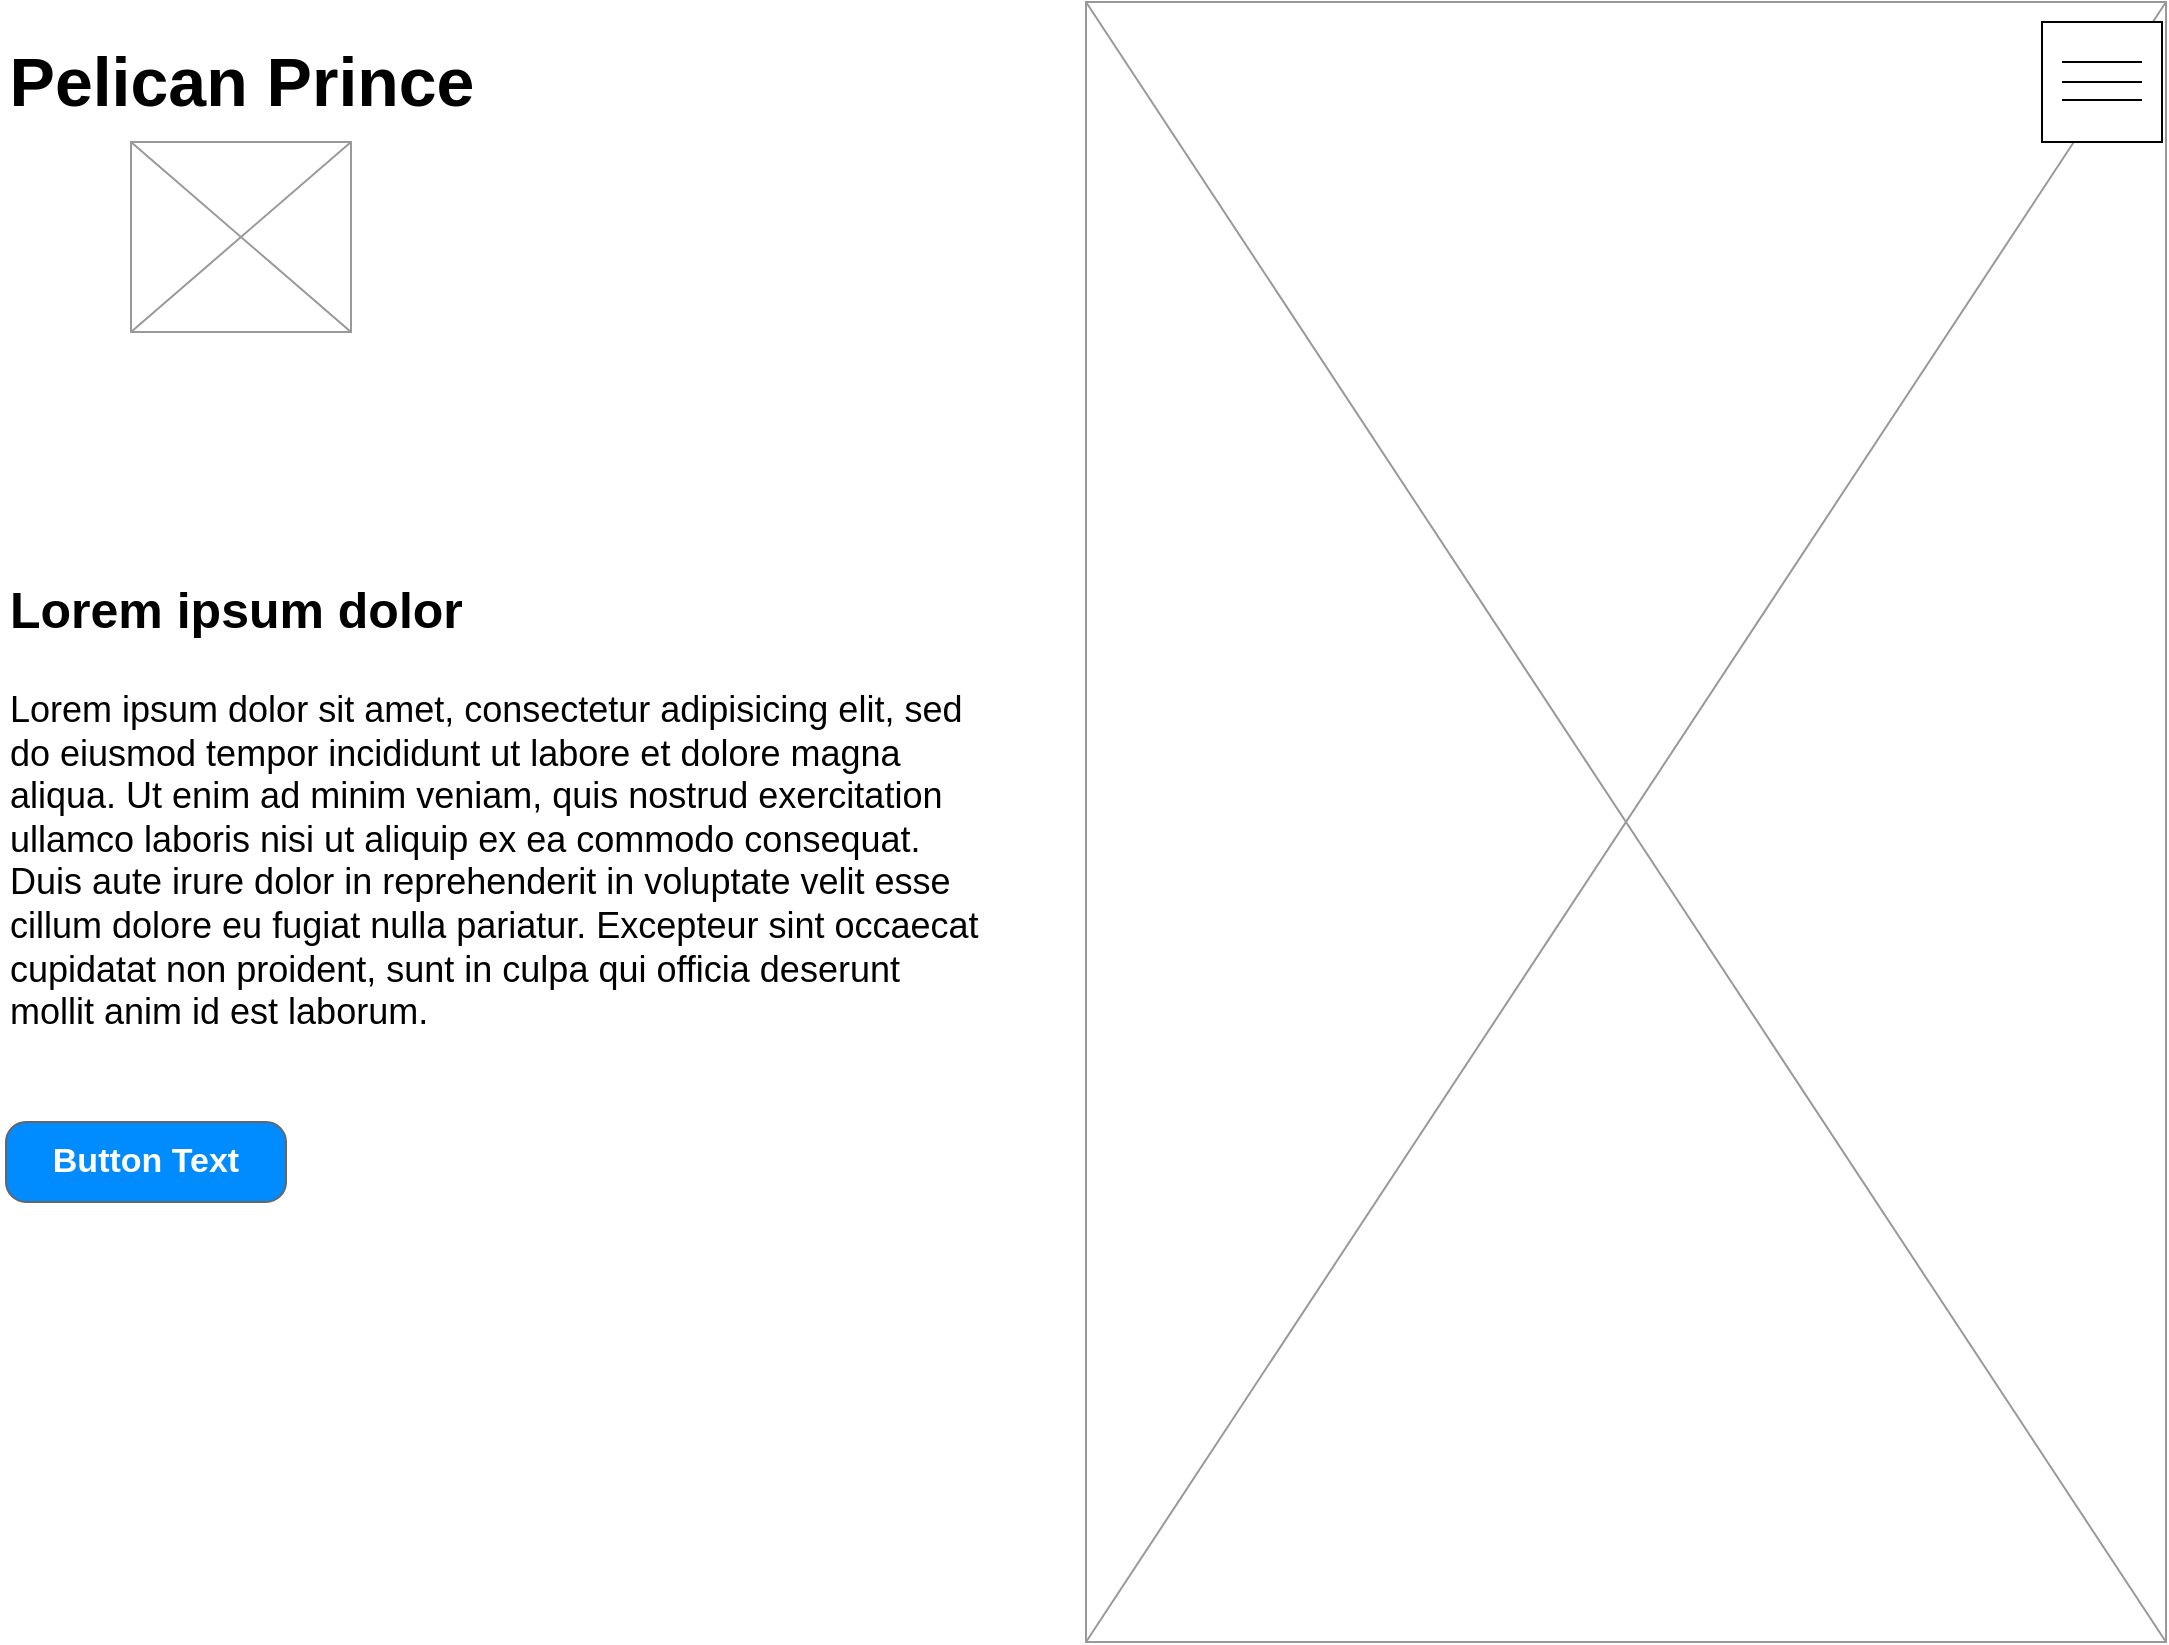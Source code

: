 <mxfile version="20.8.16" type="device" pages="6"><diagram name="Home" id="GWiMtT0e5DqtILCh8_0i"><mxGraphModel dx="1418" dy="868" grid="1" gridSize="10" guides="1" tooltips="1" connect="1" arrows="1" fold="1" page="1" pageScale="1" pageWidth="1169" pageHeight="827" math="0" shadow="0"><root><mxCell id="0"/><mxCell id="1" parent="0"/><mxCell id="yAIVWA9ypEHYkWtHL3yr-1" value="Pelican Prince" style="text;html=1;strokeColor=none;fillColor=none;align=center;verticalAlign=middle;whiteSpace=wrap;rounded=0;fontStyle=1;fontSize=34;" vertex="1" parent="1"><mxGeometry x="77.5" y="25" width="240" height="30" as="geometry"/></mxCell><mxCell id="vj-qtJoO59ucQnTQ0JGd-2" value="" style="verticalLabelPosition=bottom;shadow=0;dashed=0;align=center;html=1;verticalAlign=top;strokeWidth=1;shape=mxgraph.mockup.graphics.simpleIcon;strokeColor=#999999;" parent="1" vertex="1"><mxGeometry x="620" width="540" height="820" as="geometry"/></mxCell><mxCell id="8JzA3NTI266D-M-EUL4F-1" value="Lorem ipsum dolor sit amet, consectetur adipisicing elit, sed do eiusmod tempor incididunt ut labore et dolore magna aliqua. Ut enim ad minim veniam, quis nostrud exercitation ullamco laboris nisi ut aliquip ex ea commodo consequat. Duis aute irure dolor in reprehenderit in voluptate velit esse cillum dolore eu fugiat nulla pariatur. Excepteur sint occaecat cupidatat non proident, sunt in culpa qui officia deserunt mollit anim id est laborum." style="text;spacingTop=-5;whiteSpace=wrap;html=1;align=left;fontSize=18;fontFamily=Helvetica;fillColor=none;strokeColor=none;" parent="1" vertex="1"><mxGeometry x="80" y="342" width="490" height="90" as="geometry"/></mxCell><mxCell id="8JzA3NTI266D-M-EUL4F-2" value="Lorem ipsum dolor&amp;nbsp;" style="text;spacingTop=-5;whiteSpace=wrap;html=1;align=left;fontSize=25;fontFamily=Helvetica;fillColor=none;strokeColor=none;fontStyle=1;verticalAlign=middle;" parent="1" vertex="1"><mxGeometry x="80" y="280" width="240" height="50" as="geometry"/></mxCell><mxCell id="8JzA3NTI266D-M-EUL4F-3" value="Button Text" style="strokeWidth=1;shadow=0;dashed=0;align=center;html=1;shape=mxgraph.mockup.buttons.button;strokeColor=#666666;fontColor=#ffffff;mainText=;buttonStyle=round;fontSize=17;fontStyle=1;fillColor=#008cff;whiteSpace=wrap;" parent="1" vertex="1"><mxGeometry x="80" y="560" width="140" height="40" as="geometry"/></mxCell><mxCell id="Mzlk-z7jDZAWqUnNCciE-1" value="" style="verticalLabelPosition=bottom;shadow=0;dashed=0;align=center;html=1;verticalAlign=top;strokeWidth=1;shape=mxgraph.mockup.graphics.simpleIcon;strokeColor=#999999;" parent="1" vertex="1"><mxGeometry x="142.5" y="70" width="110" height="95" as="geometry"/></mxCell><mxCell id="Mzlk-z7jDZAWqUnNCciE-2" value="" style="group" parent="1" vertex="1" connectable="0"><mxGeometry x="1098" y="10" width="60" height="60" as="geometry"/></mxCell><mxCell id="Mzlk-z7jDZAWqUnNCciE-3" value="" style="whiteSpace=wrap;html=1;aspect=fixed;fontSize=17;" parent="Mzlk-z7jDZAWqUnNCciE-2" vertex="1"><mxGeometry width="60" height="60" as="geometry"/></mxCell><mxCell id="Mzlk-z7jDZAWqUnNCciE-4" value="" style="group" parent="Mzlk-z7jDZAWqUnNCciE-2" vertex="1" connectable="0"><mxGeometry x="10" y="20" width="40" height="19" as="geometry"/></mxCell><mxCell id="Mzlk-z7jDZAWqUnNCciE-5" value="" style="endArrow=none;html=1;rounded=0;fontSize=17;" parent="Mzlk-z7jDZAWqUnNCciE-4" edge="1"><mxGeometry width="50" height="50" relative="1" as="geometry"><mxPoint x="40" as="sourcePoint"/><mxPoint as="targetPoint"/></mxGeometry></mxCell><mxCell id="Mzlk-z7jDZAWqUnNCciE-6" value="" style="endArrow=none;html=1;rounded=0;fontSize=17;" parent="Mzlk-z7jDZAWqUnNCciE-4" edge="1"><mxGeometry width="50" height="50" relative="1" as="geometry"><mxPoint x="40" y="10" as="sourcePoint"/><mxPoint y="10" as="targetPoint"/></mxGeometry></mxCell><mxCell id="Mzlk-z7jDZAWqUnNCciE-7" value="" style="endArrow=none;html=1;rounded=0;fontSize=17;" parent="Mzlk-z7jDZAWqUnNCciE-4" edge="1"><mxGeometry width="50" height="50" relative="1" as="geometry"><mxPoint x="40" y="19" as="sourcePoint"/><mxPoint y="19" as="targetPoint"/></mxGeometry></mxCell></root></mxGraphModel></diagram><diagram id="sJYlZ_aVskKQv06PMVnV" name="Resume"><mxGraphModel dx="1434" dy="884" grid="1" gridSize="10" guides="1" tooltips="1" connect="1" arrows="1" fold="1" page="1" pageScale="1" pageWidth="1169" pageHeight="827" math="0" shadow="0"><root><mxCell id="0"/><mxCell id="1" parent="0"/><mxCell id="vUsjXGQwSn-8yRFYuC8z-3" value="" style="verticalLabelPosition=bottom;shadow=0;dashed=0;align=center;html=1;verticalAlign=top;strokeWidth=1;shape=mxgraph.mockup.graphics.simpleIcon;strokeColor=#999999;" vertex="1" parent="1"><mxGeometry x="80" y="902" width="160" height="160" as="geometry"/></mxCell><mxCell id="vUsjXGQwSn-8yRFYuC8z-4" value="" style="verticalLabelPosition=bottom;shadow=0;dashed=0;align=center;html=1;verticalAlign=top;strokeWidth=1;shape=mxgraph.mockup.graphics.simpleIcon;strokeColor=#999999;" vertex="1" parent="1"><mxGeometry x="291" y="902" width="160" height="160" as="geometry"/></mxCell><mxCell id="vUsjXGQwSn-8yRFYuC8z-5" value="" style="verticalLabelPosition=bottom;shadow=0;dashed=0;align=center;html=1;verticalAlign=top;strokeWidth=1;shape=mxgraph.mockup.graphics.simpleIcon;strokeColor=#999999;" vertex="1" parent="1"><mxGeometry x="714" y="902" width="160" height="160" as="geometry"/></mxCell><mxCell id="vUsjXGQwSn-8yRFYuC8z-6" value="" style="verticalLabelPosition=bottom;shadow=0;dashed=0;align=center;html=1;verticalAlign=top;strokeWidth=1;shape=mxgraph.mockup.graphics.simpleIcon;strokeColor=#999999;" vertex="1" parent="1"><mxGeometry x="920" y="902" width="160" height="160" as="geometry"/></mxCell><mxCell id="vUsjXGQwSn-8yRFYuC8z-7" value="" style="verticalLabelPosition=bottom;shadow=0;dashed=0;align=center;html=1;verticalAlign=top;strokeWidth=1;shape=mxgraph.mockup.graphics.simpleIcon;strokeColor=#999999;" vertex="1" parent="1"><mxGeometry x="500" y="902" width="160" height="160" as="geometry"/></mxCell><mxCell id="vUsjXGQwSn-8yRFYuC8z-8" value="" style="verticalLabelPosition=bottom;shadow=0;dashed=0;align=center;html=1;verticalAlign=top;strokeWidth=1;shape=mxgraph.mockup.graphics.simpleIcon;strokeColor=#999999;" vertex="1" parent="1"><mxGeometry x="79" y="1079" width="160" height="160" as="geometry"/></mxCell><mxCell id="vUsjXGQwSn-8yRFYuC8z-9" value="" style="verticalLabelPosition=bottom;shadow=0;dashed=0;align=center;html=1;verticalAlign=top;strokeWidth=1;shape=mxgraph.mockup.graphics.simpleIcon;strokeColor=#999999;" vertex="1" parent="1"><mxGeometry x="290" y="1079" width="160" height="160" as="geometry"/></mxCell><mxCell id="vUsjXGQwSn-8yRFYuC8z-10" value="" style="verticalLabelPosition=bottom;shadow=0;dashed=0;align=center;html=1;verticalAlign=top;strokeWidth=1;shape=mxgraph.mockup.graphics.simpleIcon;strokeColor=#999999;" vertex="1" parent="1"><mxGeometry x="713" y="1079" width="160" height="160" as="geometry"/></mxCell><mxCell id="vUsjXGQwSn-8yRFYuC8z-11" value="" style="verticalLabelPosition=bottom;shadow=0;dashed=0;align=center;html=1;verticalAlign=top;strokeWidth=1;shape=mxgraph.mockup.graphics.simpleIcon;strokeColor=#999999;" vertex="1" parent="1"><mxGeometry x="919" y="1079" width="160" height="160" as="geometry"/></mxCell><mxCell id="vUsjXGQwSn-8yRFYuC8z-12" value="" style="verticalLabelPosition=bottom;shadow=0;dashed=0;align=center;html=1;verticalAlign=top;strokeWidth=1;shape=mxgraph.mockup.graphics.simpleIcon;strokeColor=#999999;" vertex="1" parent="1"><mxGeometry x="499" y="1079" width="160" height="160" as="geometry"/></mxCell><mxCell id="vUsjXGQwSn-8yRFYuC8z-13" value="" style="verticalLabelPosition=bottom;shadow=0;dashed=0;align=center;html=1;verticalAlign=top;strokeWidth=1;shape=mxgraph.mockup.graphics.simpleIcon;strokeColor=#999999;" vertex="1" parent="1"><mxGeometry x="79" y="1258" width="160" height="160" as="geometry"/></mxCell><mxCell id="vUsjXGQwSn-8yRFYuC8z-14" value="" style="verticalLabelPosition=bottom;shadow=0;dashed=0;align=center;html=1;verticalAlign=top;strokeWidth=1;shape=mxgraph.mockup.graphics.simpleIcon;strokeColor=#999999;" vertex="1" parent="1"><mxGeometry x="290" y="1258" width="160" height="160" as="geometry"/></mxCell><mxCell id="vUsjXGQwSn-8yRFYuC8z-15" value="" style="verticalLabelPosition=bottom;shadow=0;dashed=0;align=center;html=1;verticalAlign=top;strokeWidth=1;shape=mxgraph.mockup.graphics.simpleIcon;strokeColor=#999999;" vertex="1" parent="1"><mxGeometry x="713" y="1258" width="160" height="160" as="geometry"/></mxCell><mxCell id="vUsjXGQwSn-8yRFYuC8z-16" value="" style="verticalLabelPosition=bottom;shadow=0;dashed=0;align=center;html=1;verticalAlign=top;strokeWidth=1;shape=mxgraph.mockup.graphics.simpleIcon;strokeColor=#999999;" vertex="1" parent="1"><mxGeometry x="919" y="1258" width="160" height="160" as="geometry"/></mxCell><mxCell id="vUsjXGQwSn-8yRFYuC8z-17" value="" style="verticalLabelPosition=bottom;shadow=0;dashed=0;align=center;html=1;verticalAlign=top;strokeWidth=1;shape=mxgraph.mockup.graphics.simpleIcon;strokeColor=#999999;" vertex="1" parent="1"><mxGeometry x="499" y="1258" width="160" height="160" as="geometry"/></mxCell><mxCell id="vUsjXGQwSn-8yRFYuC8z-18" value="" style="verticalLabelPosition=bottom;shadow=0;dashed=0;align=center;html=1;verticalAlign=top;strokeWidth=1;shape=mxgraph.mockup.graphics.simpleIcon;strokeColor=#999999;" vertex="1" parent="1"><mxGeometry x="80" y="1440" width="160" height="160" as="geometry"/></mxCell><mxCell id="vUsjXGQwSn-8yRFYuC8z-19" value="" style="verticalLabelPosition=bottom;shadow=0;dashed=0;align=center;html=1;verticalAlign=top;strokeWidth=1;shape=mxgraph.mockup.graphics.simpleIcon;strokeColor=#999999;" vertex="1" parent="1"><mxGeometry x="291" y="1440" width="160" height="160" as="geometry"/></mxCell><mxCell id="vUsjXGQwSn-8yRFYuC8z-20" value="" style="verticalLabelPosition=bottom;shadow=0;dashed=0;align=center;html=1;verticalAlign=top;strokeWidth=1;shape=mxgraph.mockup.graphics.simpleIcon;strokeColor=#999999;" vertex="1" parent="1"><mxGeometry x="714" y="1440" width="160" height="160" as="geometry"/></mxCell><mxCell id="vUsjXGQwSn-8yRFYuC8z-21" value="" style="verticalLabelPosition=bottom;shadow=0;dashed=0;align=center;html=1;verticalAlign=top;strokeWidth=1;shape=mxgraph.mockup.graphics.simpleIcon;strokeColor=#999999;" vertex="1" parent="1"><mxGeometry x="920" y="1440" width="160" height="160" as="geometry"/></mxCell><mxCell id="vUsjXGQwSn-8yRFYuC8z-22" value="" style="verticalLabelPosition=bottom;shadow=0;dashed=0;align=center;html=1;verticalAlign=top;strokeWidth=1;shape=mxgraph.mockup.graphics.simpleIcon;strokeColor=#999999;" vertex="1" parent="1"><mxGeometry x="500" y="1440" width="160" height="160" as="geometry"/></mxCell><mxCell id="NNmpkY-XAB6TC-AiB0M9-1" value="Lorem ipsum dolor sit amet, consectetur adipisicing elit, sed do eiusmod tempor incididunt ut labore et dolore magna aliqua. Ut enim ad minim veniam, quis nostrud exercitation ullamco laboris nisi ut aliquip ex ea commodo consequat. Duis aute irure dolor in reprehenderit in voluptate velit esse cillum dolore eu fugiat nulla pariatur. Excepteur sint occaecat cupidatat non proident, sunt in culpa qui officia deserunt mollit anim id est laborum." style="text;spacingTop=-5;whiteSpace=wrap;html=1;align=left;fontSize=18;fontFamily=Helvetica;fillColor=none;strokeColor=none;" vertex="1" parent="1"><mxGeometry x="79" y="771" width="1000" height="90" as="geometry"/></mxCell><mxCell id="NNmpkY-XAB6TC-AiB0M9-2" value="Lorem ipsum dolor&amp;nbsp;" style="text;spacingTop=-5;whiteSpace=wrap;html=1;align=left;fontSize=25;fontFamily=Helvetica;fillColor=none;strokeColor=none;fontStyle=1;verticalAlign=middle;" vertex="1" parent="1"><mxGeometry x="79" y="716" width="240" height="50" as="geometry"/></mxCell><mxCell id="lFKgTHPMXAg4nQ7B-eQi-1" value="" style="verticalLabelPosition=bottom;shadow=0;dashed=0;align=center;html=1;verticalAlign=top;strokeWidth=1;shape=mxgraph.mockup.graphics.simpleIcon;strokeColor=#999999;" vertex="1" parent="1"><mxGeometry x="80" y="20" width="235" height="40" as="geometry"/></mxCell><mxCell id="lFKgTHPMXAg4nQ7B-eQi-2" value="" style="group" vertex="1" connectable="0" parent="1"><mxGeometry x="1098" y="10" width="60" height="60" as="geometry"/></mxCell><mxCell id="lFKgTHPMXAg4nQ7B-eQi-3" value="" style="whiteSpace=wrap;html=1;aspect=fixed;fontSize=17;" vertex="1" parent="lFKgTHPMXAg4nQ7B-eQi-2"><mxGeometry width="60" height="60" as="geometry"/></mxCell><mxCell id="lFKgTHPMXAg4nQ7B-eQi-4" value="" style="group" vertex="1" connectable="0" parent="lFKgTHPMXAg4nQ7B-eQi-2"><mxGeometry x="10" y="20" width="40" height="19" as="geometry"/></mxCell><mxCell id="lFKgTHPMXAg4nQ7B-eQi-5" value="" style="endArrow=none;html=1;rounded=0;fontSize=17;" edge="1" parent="lFKgTHPMXAg4nQ7B-eQi-4"><mxGeometry width="50" height="50" relative="1" as="geometry"><mxPoint x="40" as="sourcePoint"/><mxPoint as="targetPoint"/></mxGeometry></mxCell><mxCell id="lFKgTHPMXAg4nQ7B-eQi-6" value="" style="endArrow=none;html=1;rounded=0;fontSize=17;" edge="1" parent="lFKgTHPMXAg4nQ7B-eQi-4"><mxGeometry width="50" height="50" relative="1" as="geometry"><mxPoint x="40" y="10" as="sourcePoint"/><mxPoint y="10" as="targetPoint"/></mxGeometry></mxCell><mxCell id="lFKgTHPMXAg4nQ7B-eQi-7" value="" style="endArrow=none;html=1;rounded=0;fontSize=17;" edge="1" parent="lFKgTHPMXAg4nQ7B-eQi-4"><mxGeometry width="50" height="50" relative="1" as="geometry"><mxPoint x="40" y="19" as="sourcePoint"/><mxPoint y="19" as="targetPoint"/></mxGeometry></mxCell><mxCell id="BoCkC8bS8lUvxkF1fiBn-13" value="" style="group" vertex="1" connectable="0" parent="1"><mxGeometry x="602" y="136" width="490" height="103" as="geometry"/></mxCell><mxCell id="BoCkC8bS8lUvxkF1fiBn-44" value="" style="group" vertex="1" connectable="0" parent="BoCkC8bS8lUvxkF1fiBn-13"><mxGeometry width="490" height="103" as="geometry"/></mxCell><mxCell id="BoCkC8bS8lUvxkF1fiBn-1" value="" style="ellipse;whiteSpace=wrap;html=1;aspect=fixed;fontSize=30;" vertex="1" parent="BoCkC8bS8lUvxkF1fiBn-44"><mxGeometry y="13" width="40" height="40" as="geometry"/></mxCell><mxCell id="BoCkC8bS8lUvxkF1fiBn-9" value="" style="group" vertex="1" connectable="0" parent="BoCkC8bS8lUvxkF1fiBn-44"><mxGeometry x="49" width="441" height="103" as="geometry"/></mxCell><mxCell id="BoCkC8bS8lUvxkF1fiBn-7" value="Lorem ipsum dolor sit amet, consectetur adipisicing elit, sed do eiusmod tempor incididunt ut labore et dolore magna aliqua.&amp;nbsp;" style="text;spacingTop=-5;whiteSpace=wrap;html=1;align=left;fontSize=15;fontFamily=Helvetica;fillColor=none;strokeColor=none;" vertex="1" parent="BoCkC8bS8lUvxkF1fiBn-9"><mxGeometry y="43" width="441" height="60" as="geometry"/></mxCell><mxCell id="BoCkC8bS8lUvxkF1fiBn-8" value="Lorem ipsum dolor&amp;nbsp;" style="text;spacingTop=-5;whiteSpace=wrap;html=1;align=left;fontSize=25;fontFamily=Helvetica;fillColor=none;strokeColor=none;fontStyle=1;verticalAlign=middle;" vertex="1" parent="BoCkC8bS8lUvxkF1fiBn-9"><mxGeometry width="240" height="50" as="geometry"/></mxCell><mxCell id="BoCkC8bS8lUvxkF1fiBn-19" value="" style="group" vertex="1" connectable="0" parent="1"><mxGeometry x="600" y="224" width="490" height="103" as="geometry"/></mxCell><mxCell id="BoCkC8bS8lUvxkF1fiBn-45" value="" style="group" vertex="1" connectable="0" parent="BoCkC8bS8lUvxkF1fiBn-19"><mxGeometry width="490" height="103" as="geometry"/></mxCell><mxCell id="BoCkC8bS8lUvxkF1fiBn-20" value="" style="ellipse;whiteSpace=wrap;html=1;aspect=fixed;fontSize=30;" vertex="1" parent="BoCkC8bS8lUvxkF1fiBn-45"><mxGeometry y="13" width="40" height="40" as="geometry"/></mxCell><mxCell id="BoCkC8bS8lUvxkF1fiBn-21" value="" style="group" vertex="1" connectable="0" parent="BoCkC8bS8lUvxkF1fiBn-45"><mxGeometry x="49" width="441" height="103" as="geometry"/></mxCell><mxCell id="BoCkC8bS8lUvxkF1fiBn-22" value="Lorem ipsum dolor sit amet, consectetur adipisicing elit, sed do eiusmod tempor incididunt ut labore et dolore magna aliqua.&amp;nbsp;" style="text;spacingTop=-5;whiteSpace=wrap;html=1;align=left;fontSize=15;fontFamily=Helvetica;fillColor=none;strokeColor=none;" vertex="1" parent="BoCkC8bS8lUvxkF1fiBn-21"><mxGeometry y="43" width="441" height="60" as="geometry"/></mxCell><mxCell id="BoCkC8bS8lUvxkF1fiBn-23" value="Lorem ipsum dolor&amp;nbsp;" style="text;spacingTop=-5;whiteSpace=wrap;html=1;align=left;fontSize=25;fontFamily=Helvetica;fillColor=none;strokeColor=none;fontStyle=1;verticalAlign=middle;" vertex="1" parent="BoCkC8bS8lUvxkF1fiBn-21"><mxGeometry width="240" height="50" as="geometry"/></mxCell><mxCell id="BoCkC8bS8lUvxkF1fiBn-24" value="" style="group" vertex="1" connectable="0" parent="1"><mxGeometry x="602" y="315" width="490" height="103" as="geometry"/></mxCell><mxCell id="BoCkC8bS8lUvxkF1fiBn-46" value="" style="group" vertex="1" connectable="0" parent="BoCkC8bS8lUvxkF1fiBn-24"><mxGeometry width="490" height="103" as="geometry"/></mxCell><mxCell id="BoCkC8bS8lUvxkF1fiBn-25" value="" style="ellipse;whiteSpace=wrap;html=1;aspect=fixed;fontSize=30;" vertex="1" parent="BoCkC8bS8lUvxkF1fiBn-46"><mxGeometry y="13" width="40" height="40" as="geometry"/></mxCell><mxCell id="BoCkC8bS8lUvxkF1fiBn-26" value="" style="group" vertex="1" connectable="0" parent="BoCkC8bS8lUvxkF1fiBn-46"><mxGeometry x="49" width="441" height="103" as="geometry"/></mxCell><mxCell id="BoCkC8bS8lUvxkF1fiBn-27" value="Lorem ipsum dolor sit amet, consectetur adipisicing elit, sed do eiusmod tempor incididunt ut labore et dolore magna aliqua.&amp;nbsp;" style="text;spacingTop=-5;whiteSpace=wrap;html=1;align=left;fontSize=15;fontFamily=Helvetica;fillColor=none;strokeColor=none;" vertex="1" parent="BoCkC8bS8lUvxkF1fiBn-26"><mxGeometry y="43" width="441" height="60" as="geometry"/></mxCell><mxCell id="BoCkC8bS8lUvxkF1fiBn-28" value="Lorem ipsum dolor&amp;nbsp;" style="text;spacingTop=-5;whiteSpace=wrap;html=1;align=left;fontSize=25;fontFamily=Helvetica;fillColor=none;strokeColor=none;fontStyle=1;verticalAlign=middle;" vertex="1" parent="BoCkC8bS8lUvxkF1fiBn-26"><mxGeometry width="240" height="50" as="geometry"/></mxCell><mxCell id="BoCkC8bS8lUvxkF1fiBn-50" style="edgeStyle=orthogonalEdgeStyle;rounded=0;orthogonalLoop=1;jettySize=auto;html=1;exitX=0.25;exitY=1;exitDx=0;exitDy=0;fontSize=15;" edge="1" parent="BoCkC8bS8lUvxkF1fiBn-26" source="BoCkC8bS8lUvxkF1fiBn-28" target="BoCkC8bS8lUvxkF1fiBn-28"><mxGeometry relative="1" as="geometry"/></mxCell><mxCell id="BoCkC8bS8lUvxkF1fiBn-29" value="" style="group" vertex="1" connectable="0" parent="1"><mxGeometry x="602" y="412" width="490" height="103" as="geometry"/></mxCell><mxCell id="BoCkC8bS8lUvxkF1fiBn-47" value="" style="group" vertex="1" connectable="0" parent="BoCkC8bS8lUvxkF1fiBn-29"><mxGeometry width="490" height="103" as="geometry"/></mxCell><mxCell id="BoCkC8bS8lUvxkF1fiBn-30" value="" style="ellipse;whiteSpace=wrap;html=1;aspect=fixed;fontSize=30;" vertex="1" parent="BoCkC8bS8lUvxkF1fiBn-47"><mxGeometry y="13" width="40" height="40" as="geometry"/></mxCell><mxCell id="BoCkC8bS8lUvxkF1fiBn-31" value="" style="group" vertex="1" connectable="0" parent="BoCkC8bS8lUvxkF1fiBn-47"><mxGeometry x="49" width="441" height="103" as="geometry"/></mxCell><mxCell id="BoCkC8bS8lUvxkF1fiBn-32" value="Lorem ipsum dolor sit amet, consectetur adipisicing elit, sed do eiusmod tempor incididunt ut labore et dolore magna aliqua.&amp;nbsp;" style="text;spacingTop=-5;whiteSpace=wrap;html=1;align=left;fontSize=15;fontFamily=Helvetica;fillColor=none;strokeColor=none;" vertex="1" parent="BoCkC8bS8lUvxkF1fiBn-31"><mxGeometry y="43" width="441" height="60" as="geometry"/></mxCell><mxCell id="BoCkC8bS8lUvxkF1fiBn-33" value="Lorem ipsum dolor&amp;nbsp;" style="text;spacingTop=-5;whiteSpace=wrap;html=1;align=left;fontSize=25;fontFamily=Helvetica;fillColor=none;strokeColor=none;fontStyle=1;verticalAlign=middle;" vertex="1" parent="BoCkC8bS8lUvxkF1fiBn-31"><mxGeometry width="240" height="50" as="geometry"/></mxCell><mxCell id="BoCkC8bS8lUvxkF1fiBn-34" value="" style="group" vertex="1" connectable="0" parent="1"><mxGeometry x="602" y="510" width="490" height="103" as="geometry"/></mxCell><mxCell id="BoCkC8bS8lUvxkF1fiBn-48" value="" style="group" vertex="1" connectable="0" parent="BoCkC8bS8lUvxkF1fiBn-34"><mxGeometry width="490" height="103" as="geometry"/></mxCell><mxCell id="BoCkC8bS8lUvxkF1fiBn-35" value="" style="ellipse;whiteSpace=wrap;html=1;aspect=fixed;fontSize=30;" vertex="1" parent="BoCkC8bS8lUvxkF1fiBn-48"><mxGeometry y="13" width="40" height="40" as="geometry"/></mxCell><mxCell id="BoCkC8bS8lUvxkF1fiBn-36" value="" style="group" vertex="1" connectable="0" parent="BoCkC8bS8lUvxkF1fiBn-48"><mxGeometry x="49" width="441" height="103" as="geometry"/></mxCell><mxCell id="BoCkC8bS8lUvxkF1fiBn-37" value="Lorem ipsum dolor sit amet, consectetur adipisicing elit, sed do eiusmod tempor incididunt ut labore et dolore magna aliqua.&amp;nbsp;" style="text;spacingTop=-5;whiteSpace=wrap;html=1;align=left;fontSize=15;fontFamily=Helvetica;fillColor=none;strokeColor=none;" vertex="1" parent="BoCkC8bS8lUvxkF1fiBn-36"><mxGeometry y="43" width="441" height="60" as="geometry"/></mxCell><mxCell id="BoCkC8bS8lUvxkF1fiBn-38" value="Lorem ipsum dolor&amp;nbsp;" style="text;spacingTop=-5;whiteSpace=wrap;html=1;align=left;fontSize=25;fontFamily=Helvetica;fillColor=none;strokeColor=none;fontStyle=1;verticalAlign=middle;" vertex="1" parent="BoCkC8bS8lUvxkF1fiBn-36"><mxGeometry width="240" height="50" as="geometry"/></mxCell><mxCell id="BoCkC8bS8lUvxkF1fiBn-39" value="" style="group" vertex="1" connectable="0" parent="1"><mxGeometry x="602" y="591" width="490" height="103" as="geometry"/></mxCell><mxCell id="BoCkC8bS8lUvxkF1fiBn-49" value="" style="group" vertex="1" connectable="0" parent="BoCkC8bS8lUvxkF1fiBn-39"><mxGeometry width="490" height="103" as="geometry"/></mxCell><mxCell id="BoCkC8bS8lUvxkF1fiBn-40" value="" style="ellipse;whiteSpace=wrap;html=1;aspect=fixed;fontSize=30;" vertex="1" parent="BoCkC8bS8lUvxkF1fiBn-49"><mxGeometry y="24" width="40" height="40" as="geometry"/></mxCell><mxCell id="BoCkC8bS8lUvxkF1fiBn-41" value="" style="group" vertex="1" connectable="0" parent="BoCkC8bS8lUvxkF1fiBn-49"><mxGeometry x="49" width="441" height="103" as="geometry"/></mxCell><mxCell id="BoCkC8bS8lUvxkF1fiBn-42" value="Lorem ipsum dolor sit amet, consectetur adipisicing elit, sed do eiusmod tempor incididunt ut labore et dolore magna aliqua.&amp;nbsp;" style="text;spacingTop=-5;whiteSpace=wrap;html=1;align=left;fontSize=15;fontFamily=Helvetica;fillColor=none;strokeColor=none;" vertex="1" parent="BoCkC8bS8lUvxkF1fiBn-41"><mxGeometry y="43" width="441" height="60" as="geometry"/></mxCell><mxCell id="BoCkC8bS8lUvxkF1fiBn-43" value="Lorem ipsum dolor&amp;nbsp;" style="text;spacingTop=-5;whiteSpace=wrap;html=1;align=left;fontSize=25;fontFamily=Helvetica;fillColor=none;strokeColor=none;fontStyle=1;verticalAlign=middle;" vertex="1" parent="BoCkC8bS8lUvxkF1fiBn-41"><mxGeometry y="11" width="240" height="50" as="geometry"/></mxCell><mxCell id="BoCkC8bS8lUvxkF1fiBn-51" value="Lorem ipsum dolor&amp;nbsp;" style="text;spacingTop=-5;whiteSpace=wrap;html=1;align=left;fontSize=30;fontFamily=Helvetica;fillColor=none;strokeColor=none;fontStyle=1;verticalAlign=middle;" vertex="1" parent="1"><mxGeometry x="602" y="86" width="318" height="50" as="geometry"/></mxCell><mxCell id="BoCkC8bS8lUvxkF1fiBn-52" value="Lorem ipsum dolor&amp;nbsp;" style="text;spacingTop=-5;whiteSpace=wrap;html=1;align=left;fontSize=30;fontFamily=Helvetica;fillColor=none;strokeColor=none;fontStyle=1;verticalAlign=middle;" vertex="1" parent="1"><mxGeometry x="80" y="86" width="318" height="50" as="geometry"/></mxCell><mxCell id="BoCkC8bS8lUvxkF1fiBn-53" value="Lorem ipsum dolor&amp;nbsp;" style="text;spacingTop=-5;whiteSpace=wrap;html=1;align=left;fontSize=30;fontFamily=Helvetica;fillColor=none;strokeColor=none;fontStyle=1;verticalAlign=middle;" vertex="1" parent="1"><mxGeometry x="80" y="418" width="318" height="50" as="geometry"/></mxCell><mxCell id="BoCkC8bS8lUvxkF1fiBn-54" value="" style="verticalLabelPosition=bottom;shadow=0;dashed=0;align=center;html=1;verticalAlign=top;strokeWidth=1;shape=mxgraph.mockup.graphics.simpleIcon;strokeColor=#999999;fontSize=30;" vertex="1" parent="1"><mxGeometry x="79" y="480" width="441" height="200" as="geometry"/></mxCell><mxCell id="BoCkC8bS8lUvxkF1fiBn-55" value="" style="verticalLabelPosition=bottom;shadow=0;dashed=0;align=center;html=1;verticalAlign=top;strokeWidth=1;shape=mxgraph.mockup.graphics.simpleIcon;strokeColor=#999999;fontSize=30;" vertex="1" parent="1"><mxGeometry x="80" y="152" width="441" height="220" as="geometry"/></mxCell></root></mxGraphModel></diagram><diagram id="VgM5lU4q05OkGia0pzVO" name="About"><mxGraphModel dx="1434" dy="884" grid="1" gridSize="10" guides="1" tooltips="1" connect="1" arrows="1" fold="1" page="1" pageScale="1" pageWidth="1169" pageHeight="827" math="0" shadow="0"><root><mxCell id="0"/><mxCell id="1" parent="0"/><mxCell id="e12vvNjCy11CAZPHuTNJ-1" value="Lorem ipsum dolor sit amet, consectetur adipisicing elit, sed do eiusmod tempor incididunt ut labore et dolore magna aliqua. Ut enim ad minim veniam, quis nostrud exercitation ullamco laboris nisi ut aliquip ex ea commodo consequat. Duis aute irure dolor in reprehenderit in voluptate velit esse cillum dolore eu fugiat nulla pariatur. Excepteur sint occaecat cupidatat non proident, sunt in culpa qui officia deserunt mollit anim id est laborum." style="text;spacingTop=-5;whiteSpace=wrap;html=1;align=left;fontSize=18;fontFamily=Helvetica;fillColor=none;strokeColor=none;" vertex="1" parent="1"><mxGeometry x="100" y="882" width="1000" height="90" as="geometry"/></mxCell><mxCell id="e12vvNjCy11CAZPHuTNJ-2" value="Lorem ipsum dolor&amp;nbsp;" style="text;spacingTop=-5;whiteSpace=wrap;html=1;align=left;fontSize=25;fontFamily=Helvetica;fillColor=none;strokeColor=none;fontStyle=1;verticalAlign=middle;" vertex="1" parent="1"><mxGeometry x="100" y="813" width="240" height="50" as="geometry"/></mxCell><mxCell id="WgjWaaVpSOhcx8WEOLR9-1" value="" style="verticalLabelPosition=bottom;shadow=0;dashed=0;align=center;html=1;verticalAlign=top;strokeWidth=1;shape=mxgraph.mockup.graphics.simpleIcon;strokeColor=#999999;" vertex="1" parent="1"><mxGeometry x="80" y="20" width="235" height="40" as="geometry"/></mxCell><mxCell id="WgjWaaVpSOhcx8WEOLR9-2" value="" style="group" vertex="1" connectable="0" parent="1"><mxGeometry x="1098" y="10" width="60" height="60" as="geometry"/></mxCell><mxCell id="WgjWaaVpSOhcx8WEOLR9-3" value="" style="whiteSpace=wrap;html=1;aspect=fixed;fontSize=17;" vertex="1" parent="WgjWaaVpSOhcx8WEOLR9-2"><mxGeometry width="60" height="60" as="geometry"/></mxCell><mxCell id="WgjWaaVpSOhcx8WEOLR9-4" value="" style="group" vertex="1" connectable="0" parent="WgjWaaVpSOhcx8WEOLR9-2"><mxGeometry x="10" y="20" width="40" height="19" as="geometry"/></mxCell><mxCell id="WgjWaaVpSOhcx8WEOLR9-5" value="" style="endArrow=none;html=1;rounded=0;fontSize=17;" edge="1" parent="WgjWaaVpSOhcx8WEOLR9-4"><mxGeometry width="50" height="50" relative="1" as="geometry"><mxPoint x="40" as="sourcePoint"/><mxPoint as="targetPoint"/></mxGeometry></mxCell><mxCell id="WgjWaaVpSOhcx8WEOLR9-6" value="" style="endArrow=none;html=1;rounded=0;fontSize=17;" edge="1" parent="WgjWaaVpSOhcx8WEOLR9-4"><mxGeometry width="50" height="50" relative="1" as="geometry"><mxPoint x="40" y="10" as="sourcePoint"/><mxPoint y="10" as="targetPoint"/></mxGeometry></mxCell><mxCell id="WgjWaaVpSOhcx8WEOLR9-7" value="" style="endArrow=none;html=1;rounded=0;fontSize=17;" edge="1" parent="WgjWaaVpSOhcx8WEOLR9-4"><mxGeometry width="50" height="50" relative="1" as="geometry"><mxPoint x="40" y="19" as="sourcePoint"/><mxPoint y="19" as="targetPoint"/></mxGeometry></mxCell><mxCell id="HqywgXEak3AqZXudr7r2-3" value="" style="group" vertex="1" connectable="0" parent="1"><mxGeometry x="110" y="1019" width="230" height="241" as="geometry"/></mxCell><mxCell id="HqywgXEak3AqZXudr7r2-1" value="Lorem ipsum dolor sit amet, consectetur adipisicing elit, sed do eiusmod tempor&amp;nbsp;" style="text;spacingTop=-5;whiteSpace=wrap;html=1;align=left;fontSize=18;fontFamily=Helvetica;fillColor=none;strokeColor=none;" vertex="1" parent="HqywgXEak3AqZXudr7r2-3"><mxGeometry y="171" width="230" height="70" as="geometry"/></mxCell><mxCell id="HqywgXEak3AqZXudr7r2-4" value="" style="group" vertex="1" connectable="0" parent="HqywgXEak3AqZXudr7r2-3"><mxGeometry width="230" height="181" as="geometry"/></mxCell><mxCell id="At-IF_TbB9sw6rBj21lN-1" value="" style="verticalLabelPosition=bottom;shadow=0;dashed=0;align=center;html=1;verticalAlign=top;strokeWidth=1;shape=mxgraph.mockup.graphics.simpleIcon;strokeColor=#999999;" vertex="1" parent="HqywgXEak3AqZXudr7r2-4"><mxGeometry width="220" height="131" as="geometry"/></mxCell><mxCell id="HqywgXEak3AqZXudr7r2-2" value="Lorem ipsum dol&amp;nbsp;" style="text;spacingTop=-5;whiteSpace=wrap;html=1;align=left;fontSize=25;fontFamily=Helvetica;fillColor=none;strokeColor=none;fontStyle=1;verticalAlign=middle;" vertex="1" parent="HqywgXEak3AqZXudr7r2-4"><mxGeometry y="131" width="230" height="50" as="geometry"/></mxCell><mxCell id="HqywgXEak3AqZXudr7r2-5" value="" style="group" vertex="1" connectable="0" parent="1"><mxGeometry x="469.5" y="1020" width="230" height="241" as="geometry"/></mxCell><mxCell id="HqywgXEak3AqZXudr7r2-6" value="Lorem ipsum dolor sit amet, consectetur adipisicing elit, sed do eiusmod tempor&amp;nbsp;" style="text;spacingTop=-5;whiteSpace=wrap;html=1;align=left;fontSize=18;fontFamily=Helvetica;fillColor=none;strokeColor=none;" vertex="1" parent="HqywgXEak3AqZXudr7r2-5"><mxGeometry y="171" width="230" height="70" as="geometry"/></mxCell><mxCell id="HqywgXEak3AqZXudr7r2-7" value="" style="group" vertex="1" connectable="0" parent="HqywgXEak3AqZXudr7r2-5"><mxGeometry width="230" height="181" as="geometry"/></mxCell><mxCell id="HqywgXEak3AqZXudr7r2-8" value="" style="verticalLabelPosition=bottom;shadow=0;dashed=0;align=center;html=1;verticalAlign=top;strokeWidth=1;shape=mxgraph.mockup.graphics.simpleIcon;strokeColor=#999999;" vertex="1" parent="HqywgXEak3AqZXudr7r2-7"><mxGeometry width="220" height="131" as="geometry"/></mxCell><mxCell id="HqywgXEak3AqZXudr7r2-9" value="Lorem ipsum dol&amp;nbsp;" style="text;spacingTop=-5;whiteSpace=wrap;html=1;align=left;fontSize=25;fontFamily=Helvetica;fillColor=none;strokeColor=none;fontStyle=1;verticalAlign=middle;" vertex="1" parent="HqywgXEak3AqZXudr7r2-7"><mxGeometry y="131" width="230" height="50" as="geometry"/></mxCell><mxCell id="HqywgXEak3AqZXudr7r2-10" value="" style="group" vertex="1" connectable="0" parent="1"><mxGeometry x="830" y="1020" width="230" height="241" as="geometry"/></mxCell><mxCell id="HqywgXEak3AqZXudr7r2-11" value="Lorem ipsum dolor sit amet, consectetur adipisicing elit, sed do eiusmod tempor&amp;nbsp;" style="text;spacingTop=-5;whiteSpace=wrap;html=1;align=left;fontSize=18;fontFamily=Helvetica;fillColor=none;strokeColor=none;" vertex="1" parent="HqywgXEak3AqZXudr7r2-10"><mxGeometry y="171" width="230" height="70" as="geometry"/></mxCell><mxCell id="HqywgXEak3AqZXudr7r2-12" value="" style="group" vertex="1" connectable="0" parent="HqywgXEak3AqZXudr7r2-10"><mxGeometry width="230" height="181" as="geometry"/></mxCell><mxCell id="HqywgXEak3AqZXudr7r2-13" value="" style="verticalLabelPosition=bottom;shadow=0;dashed=0;align=center;html=1;verticalAlign=top;strokeWidth=1;shape=mxgraph.mockup.graphics.simpleIcon;strokeColor=#999999;" vertex="1" parent="HqywgXEak3AqZXudr7r2-12"><mxGeometry width="220" height="131" as="geometry"/></mxCell><mxCell id="HqywgXEak3AqZXudr7r2-14" value="Lorem ipsum dol&amp;nbsp;" style="text;spacingTop=-5;whiteSpace=wrap;html=1;align=left;fontSize=25;fontFamily=Helvetica;fillColor=none;strokeColor=none;fontStyle=1;verticalAlign=middle;" vertex="1" parent="HqywgXEak3AqZXudr7r2-12"><mxGeometry y="131" width="230" height="50" as="geometry"/></mxCell><mxCell id="HqywgXEak3AqZXudr7r2-15" value="" style="group" vertex="1" connectable="0" parent="1"><mxGeometry x="110" y="1330" width="230" height="241" as="geometry"/></mxCell><mxCell id="HqywgXEak3AqZXudr7r2-16" value="Lorem ipsum dolor sit amet, consectetur adipisicing elit, sed do eiusmod tempor&amp;nbsp;" style="text;spacingTop=-5;whiteSpace=wrap;html=1;align=left;fontSize=18;fontFamily=Helvetica;fillColor=none;strokeColor=none;" vertex="1" parent="HqywgXEak3AqZXudr7r2-15"><mxGeometry y="171" width="230" height="70" as="geometry"/></mxCell><mxCell id="HqywgXEak3AqZXudr7r2-17" value="" style="group" vertex="1" connectable="0" parent="HqywgXEak3AqZXudr7r2-15"><mxGeometry width="230" height="181" as="geometry"/></mxCell><mxCell id="HqywgXEak3AqZXudr7r2-18" value="" style="verticalLabelPosition=bottom;shadow=0;dashed=0;align=center;html=1;verticalAlign=top;strokeWidth=1;shape=mxgraph.mockup.graphics.simpleIcon;strokeColor=#999999;" vertex="1" parent="HqywgXEak3AqZXudr7r2-17"><mxGeometry width="220" height="131" as="geometry"/></mxCell><mxCell id="HqywgXEak3AqZXudr7r2-19" value="Lorem ipsum dol&amp;nbsp;" style="text;spacingTop=-5;whiteSpace=wrap;html=1;align=left;fontSize=25;fontFamily=Helvetica;fillColor=none;strokeColor=none;fontStyle=1;verticalAlign=middle;" vertex="1" parent="HqywgXEak3AqZXudr7r2-17"><mxGeometry y="131" width="230" height="50" as="geometry"/></mxCell><mxCell id="HqywgXEak3AqZXudr7r2-20" value="" style="group" vertex="1" connectable="0" parent="1"><mxGeometry x="469.5" y="1330" width="230" height="241" as="geometry"/></mxCell><mxCell id="HqywgXEak3AqZXudr7r2-21" value="Lorem ipsum dolor sit amet, consectetur adipisicing elit, sed do eiusmod tempor&amp;nbsp;" style="text;spacingTop=-5;whiteSpace=wrap;html=1;align=left;fontSize=18;fontFamily=Helvetica;fillColor=none;strokeColor=none;" vertex="1" parent="HqywgXEak3AqZXudr7r2-20"><mxGeometry y="171" width="230" height="70" as="geometry"/></mxCell><mxCell id="HqywgXEak3AqZXudr7r2-22" value="" style="group" vertex="1" connectable="0" parent="HqywgXEak3AqZXudr7r2-20"><mxGeometry width="230" height="181" as="geometry"/></mxCell><mxCell id="HqywgXEak3AqZXudr7r2-23" value="" style="verticalLabelPosition=bottom;shadow=0;dashed=0;align=center;html=1;verticalAlign=top;strokeWidth=1;shape=mxgraph.mockup.graphics.simpleIcon;strokeColor=#999999;" vertex="1" parent="HqywgXEak3AqZXudr7r2-22"><mxGeometry width="220" height="131" as="geometry"/></mxCell><mxCell id="HqywgXEak3AqZXudr7r2-24" value="Lorem ipsum dol&amp;nbsp;" style="text;spacingTop=-5;whiteSpace=wrap;html=1;align=left;fontSize=25;fontFamily=Helvetica;fillColor=none;strokeColor=none;fontStyle=1;verticalAlign=middle;" vertex="1" parent="HqywgXEak3AqZXudr7r2-22"><mxGeometry y="131" width="230" height="50" as="geometry"/></mxCell><mxCell id="HqywgXEak3AqZXudr7r2-25" value="" style="group" vertex="1" connectable="0" parent="1"><mxGeometry x="830" y="1330" width="230" height="241" as="geometry"/></mxCell><mxCell id="HqywgXEak3AqZXudr7r2-26" value="Lorem ipsum dolor sit amet, consectetur adipisicing elit, sed do eiusmod tempor&amp;nbsp;" style="text;spacingTop=-5;whiteSpace=wrap;html=1;align=left;fontSize=18;fontFamily=Helvetica;fillColor=none;strokeColor=none;" vertex="1" parent="HqywgXEak3AqZXudr7r2-25"><mxGeometry y="171" width="230" height="70" as="geometry"/></mxCell><mxCell id="HqywgXEak3AqZXudr7r2-27" value="" style="group" vertex="1" connectable="0" parent="HqywgXEak3AqZXudr7r2-25"><mxGeometry width="230" height="181" as="geometry"/></mxCell><mxCell id="HqywgXEak3AqZXudr7r2-28" value="" style="verticalLabelPosition=bottom;shadow=0;dashed=0;align=center;html=1;verticalAlign=top;strokeWidth=1;shape=mxgraph.mockup.graphics.simpleIcon;strokeColor=#999999;" vertex="1" parent="HqywgXEak3AqZXudr7r2-27"><mxGeometry width="220" height="131" as="geometry"/></mxCell><mxCell id="HqywgXEak3AqZXudr7r2-29" value="Lorem ipsum dol&amp;nbsp;" style="text;spacingTop=-5;whiteSpace=wrap;html=1;align=left;fontSize=25;fontFamily=Helvetica;fillColor=none;strokeColor=none;fontStyle=1;verticalAlign=middle;" vertex="1" parent="HqywgXEak3AqZXudr7r2-27"><mxGeometry y="131" width="230" height="50" as="geometry"/></mxCell><mxCell id="HqywgXEak3AqZXudr7r2-30" value="" style="verticalLabelPosition=bottom;shadow=0;dashed=0;align=center;html=1;verticalAlign=top;strokeWidth=1;shape=mxgraph.mockup.graphics.simpleIcon;strokeColor=#999999;fontSize=30;" vertex="1" parent="1"><mxGeometry x="80" y="120" width="760" height="640" as="geometry"/></mxCell><mxCell id="HqywgXEak3AqZXudr7r2-31" value="" style="rounded=0;whiteSpace=wrap;html=1;fontSize=30;" vertex="1" parent="1"><mxGeometry x="520" y="230" width="590" height="430" as="geometry"/></mxCell><mxCell id="HqywgXEak3AqZXudr7r2-32" value="Lorem ipsum dolor sit amet, consectetur adipisicing elit, sed do eiusmod tempor incididunt ut labore et dolore magna aliqua. Ut enim ad minim veniam, quis nostrud exercitation ullamco laboris nisi ut aliquip ex ea commodo consequat. Duis aute irure dolor in reprehenderit in voluptate velit esse cillum dolore eu fugiat nulla pariatur." style="text;spacingTop=-5;whiteSpace=wrap;html=1;align=left;fontSize=30;fontFamily=Helvetica;fillColor=none;strokeColor=none;" vertex="1" parent="1"><mxGeometry x="550" y="260" width="530" height="330" as="geometry"/></mxCell></root></mxGraphModel></diagram><diagram id="mF2L9wXjWidI5smEaFTE" name="Contact"><mxGraphModel dx="1418" dy="868" grid="1" gridSize="10" guides="1" tooltips="1" connect="1" arrows="1" fold="1" page="1" pageScale="1" pageWidth="1169" pageHeight="827" math="0" shadow="0"><root><mxCell id="0"/><mxCell id="1" parent="0"/><mxCell id="qc6SZUBsYMHwSgp0_7FU-1" value="" style="rounded=0;whiteSpace=wrap;html=1;fontSize=14;" vertex="1" parent="1"><mxGeometry x="48" y="380" width="1070" height="430" as="geometry"/></mxCell><mxCell id="DdDor67i-WIbfcuO-pGw-1" value="" style="verticalLabelPosition=bottom;shadow=0;dashed=0;align=center;html=1;verticalAlign=top;strokeWidth=1;shape=mxgraph.mockup.graphics.simpleIcon;strokeColor=#999999;" parent="1" vertex="1"><mxGeometry x="80" y="20" width="235" height="40" as="geometry"/></mxCell><mxCell id="b-f6iDegZE59Yu22D2ux-4" value="" style="rounded=0;whiteSpace=wrap;html=1;" parent="1" vertex="1"><mxGeometry x="408" y="395" width="350" height="400" as="geometry"/></mxCell><mxCell id="b-f6iDegZE59Yu22D2ux-8" value="Lorem ipsum dolor sit amet, consectetur adipisicing elit, sed do eiusmod tempor incididunt ut labore et dolore magna aliqua. Ut enim ad minim veniam, quis nostrud exercitation ullamco laboris nisi ut aliquip ex ea commodo consequat. Duis aute irure dolor in reprehenderit in voluptate velit esse cillum dolore eu fugiat nulla pariatur. Excepteur sint occaecat cupidatat non proident, sunt in culpa qui officia deserunt mollit anim id est laborum." style="text;spacingTop=-5;whiteSpace=wrap;html=1;align=left;fontSize=18;fontFamily=Helvetica;fillColor=none;strokeColor=none;" parent="1" vertex="1"><mxGeometry x="80" y="220" width="1000" height="90" as="geometry"/></mxCell><mxCell id="b-f6iDegZE59Yu22D2ux-15" value="Lorem ipsum dolor&amp;nbsp;" style="text;spacingTop=-5;whiteSpace=wrap;html=1;align=left;fontSize=25;fontFamily=Helvetica;fillColor=none;strokeColor=none;fontStyle=1;verticalAlign=middle;" parent="1" vertex="1"><mxGeometry x="80" y="158" width="240" height="50" as="geometry"/></mxCell><mxCell id="b-f6iDegZE59Yu22D2ux-58" value="" style="group" parent="1" vertex="1" connectable="0"><mxGeometry x="1098" y="10" width="60" height="60" as="geometry"/></mxCell><mxCell id="b-f6iDegZE59Yu22D2ux-53" value="" style="whiteSpace=wrap;html=1;aspect=fixed;fontSize=17;" parent="b-f6iDegZE59Yu22D2ux-58" vertex="1"><mxGeometry width="60" height="60" as="geometry"/></mxCell><mxCell id="b-f6iDegZE59Yu22D2ux-57" value="" style="group" parent="b-f6iDegZE59Yu22D2ux-58" vertex="1" connectable="0"><mxGeometry x="10" y="20" width="40" height="19" as="geometry"/></mxCell><mxCell id="b-f6iDegZE59Yu22D2ux-54" value="" style="endArrow=none;html=1;rounded=0;fontSize=17;" parent="b-f6iDegZE59Yu22D2ux-57" edge="1"><mxGeometry width="50" height="50" relative="1" as="geometry"><mxPoint x="40" as="sourcePoint"/><mxPoint as="targetPoint"/></mxGeometry></mxCell><mxCell id="b-f6iDegZE59Yu22D2ux-55" value="" style="endArrow=none;html=1;rounded=0;fontSize=17;" parent="b-f6iDegZE59Yu22D2ux-57" edge="1"><mxGeometry width="50" height="50" relative="1" as="geometry"><mxPoint x="40" y="10" as="sourcePoint"/><mxPoint y="10" as="targetPoint"/></mxGeometry></mxCell><mxCell id="b-f6iDegZE59Yu22D2ux-56" value="" style="endArrow=none;html=1;rounded=0;fontSize=17;" parent="b-f6iDegZE59Yu22D2ux-57" edge="1"><mxGeometry width="50" height="50" relative="1" as="geometry"><mxPoint x="40" y="19" as="sourcePoint"/><mxPoint y="19" as="targetPoint"/></mxGeometry></mxCell><mxCell id="qc6SZUBsYMHwSgp0_7FU-2" value="" style="rounded=0;whiteSpace=wrap;html=1;" vertex="1" parent="1"><mxGeometry x="758" y="395" width="350" height="400" as="geometry"/></mxCell><mxCell id="b-f6iDegZE59Yu22D2ux-59" value="You can book an appointment to have a chat with me in my personal video chat room, dont worry its encrypted.&amp;nbsp;" style="text;spacingTop=-5;whiteSpace=wrap;html=1;align=left;fontSize=18;fontFamily=Helvetica;fillColor=none;strokeColor=none;" parent="1" vertex="1"><mxGeometry x="430.5" y="550" width="305" height="90" as="geometry"/></mxCell><mxCell id="b-f6iDegZE59Yu22D2ux-60" value="Hi, &lt;br&gt;I am Adetokunbo Olutola Osibo, simply call me 'Tola. My email is tolaji5111@yahoo.co.uk and i would like to discuss. Shoot me a mail." style="text;spacingTop=-5;whiteSpace=wrap;html=1;align=left;fontSize=18;fontFamily=Helvetica;fillColor=none;strokeColor=none;" parent="1" vertex="1"><mxGeometry x="788" y="530" width="300" height="110" as="geometry"/></mxCell><mxCell id="qc6SZUBsYMHwSgp0_7FU-3" value="" style="rounded=0;whiteSpace=wrap;html=1;" vertex="1" parent="1"><mxGeometry x="58" y="395" width="350" height="400" as="geometry"/></mxCell><mxCell id="qc6SZUBsYMHwSgp0_7FU-4" value="Send Mail" style="rounded=1;fillColor=#0057D8;strokeColor=none;html=1;fontColor=#ffffff;align=center;verticalAlign=middle;fontStyle=0;fontSize=12;sketch=0;" vertex="1" parent="1"><mxGeometry x="788" y="679" width="86" height="33" as="geometry"/></mxCell><mxCell id="qc6SZUBsYMHwSgp0_7FU-5" value="Contact Me" style="text;html=1;strokeColor=none;fillColor=none;align=center;verticalAlign=middle;whiteSpace=wrap;rounded=0;fontSize=20;fontStyle=1" vertex="1" parent="1"><mxGeometry x="776" y="480" width="130" height="30" as="geometry"/></mxCell><mxCell id="qc6SZUBsYMHwSgp0_7FU-6" value="Meet Me" style="text;html=1;strokeColor=none;fillColor=none;align=center;verticalAlign=middle;whiteSpace=wrap;rounded=0;fontSize=20;fontStyle=1" vertex="1" parent="1"><mxGeometry x="430.5" y="480" width="90" height="30" as="geometry"/></mxCell><mxCell id="qc6SZUBsYMHwSgp0_7FU-7" value="Appointment" style="rounded=1;fillColor=#0057D8;strokeColor=none;html=1;fontColor=#ffffff;align=center;verticalAlign=middle;fontStyle=0;fontSize=12;sketch=0;" vertex="1" parent="1"><mxGeometry x="432.5" y="679" width="86" height="33" as="geometry"/></mxCell><mxCell id="qc6SZUBsYMHwSgp0_7FU-8" value="terms &amp;amp; conditions" style="text;html=1;strokeColor=none;fillColor=none;align=center;verticalAlign=middle;whiteSpace=wrap;rounded=0;fontSize=10;" vertex="1" parent="1"><mxGeometry x="543" y="760" width="90" height="30" as="geometry"/></mxCell><mxCell id="qc6SZUBsYMHwSgp0_7FU-11" value="" style="verticalLabelPosition=bottom;shadow=0;dashed=0;align=center;html=1;verticalAlign=top;strokeWidth=1;shape=mxgraph.mockup.misc.map;fontSize=10;" vertex="1" parent="1"><mxGeometry x="58" y="398" width="350" height="395" as="geometry"/></mxCell></root></mxGraphModel></diagram><diagram id="niglelt0puHAcGd0DUu7" name="Menu"><mxGraphModel dx="1418" dy="868" grid="1" gridSize="10" guides="1" tooltips="1" connect="1" arrows="1" fold="1" page="1" pageScale="1" pageWidth="1169" pageHeight="827" math="0" shadow="0"><root><mxCell id="0"/><mxCell id="1" parent="0"/><mxCell id="dN4zkbe1gdniU373XsYl-2" value="HOME" style="text;spacingTop=-5;whiteSpace=wrap;html=1;align=center;fontSize=30;fontFamily=Helvetica;fillColor=none;strokeColor=none;fontStyle=1;verticalAlign=middle;" parent="1" vertex="1"><mxGeometry x="510" y="286" width="150" height="50" as="geometry"/></mxCell><mxCell id="dN4zkbe1gdniU373XsYl-3" value="RESUME" style="text;spacingTop=-5;whiteSpace=wrap;html=1;align=center;fontSize=30;fontFamily=Helvetica;fillColor=none;strokeColor=none;fontStyle=1;verticalAlign=middle;" parent="1" vertex="1"><mxGeometry x="510" y="340" width="150" height="50" as="geometry"/></mxCell><mxCell id="dN4zkbe1gdniU373XsYl-4" value="ABOUT" style="text;spacingTop=-5;whiteSpace=wrap;html=1;align=center;fontSize=30;fontFamily=Helvetica;fillColor=none;strokeColor=none;fontStyle=1;verticalAlign=middle;" parent="1" vertex="1"><mxGeometry x="510" y="395" width="150" height="50" as="geometry"/></mxCell><mxCell id="dN4zkbe1gdniU373XsYl-5" value="CONTACT" style="text;spacingTop=-5;whiteSpace=wrap;html=1;align=center;fontSize=30;fontFamily=Helvetica;fillColor=none;strokeColor=none;fontStyle=1;verticalAlign=middle;" parent="1" vertex="1"><mxGeometry x="510" y="455" width="150" height="50" as="geometry"/></mxCell><mxCell id="C2roqHUOyQPjNdYOBBLl-1" value="" style="verticalLabelPosition=bottom;shadow=0;dashed=0;align=center;html=1;verticalAlign=top;strokeWidth=1;shape=mxgraph.mockup.graphics.simpleIcon;strokeColor=#999999;" parent="1" vertex="1"><mxGeometry x="80" y="20" width="235" height="40" as="geometry"/></mxCell><mxCell id="C2roqHUOyQPjNdYOBBLl-2" value="" style="group" parent="1" vertex="1" connectable="0"><mxGeometry x="1098" y="10" width="60" height="60" as="geometry"/></mxCell><mxCell id="C2roqHUOyQPjNdYOBBLl-3" value="" style="whiteSpace=wrap;html=1;aspect=fixed;fontSize=17;" parent="C2roqHUOyQPjNdYOBBLl-2" vertex="1"><mxGeometry width="60" height="60" as="geometry"/></mxCell><mxCell id="C2roqHUOyQPjNdYOBBLl-4" value="" style="group" parent="C2roqHUOyQPjNdYOBBLl-2" vertex="1" connectable="0"><mxGeometry x="10" y="20" width="40" height="19" as="geometry"/></mxCell><mxCell id="C2roqHUOyQPjNdYOBBLl-5" value="" style="endArrow=none;html=1;rounded=0;fontSize=17;" parent="C2roqHUOyQPjNdYOBBLl-4" edge="1"><mxGeometry width="50" height="50" relative="1" as="geometry"><mxPoint x="40" as="sourcePoint"/><mxPoint as="targetPoint"/></mxGeometry></mxCell><mxCell id="C2roqHUOyQPjNdYOBBLl-6" value="" style="endArrow=none;html=1;rounded=0;fontSize=17;" parent="C2roqHUOyQPjNdYOBBLl-4" edge="1"><mxGeometry width="50" height="50" relative="1" as="geometry"><mxPoint x="40" y="10" as="sourcePoint"/><mxPoint y="10" as="targetPoint"/></mxGeometry></mxCell><mxCell id="C2roqHUOyQPjNdYOBBLl-7" value="" style="endArrow=none;html=1;rounded=0;fontSize=17;" parent="C2roqHUOyQPjNdYOBBLl-4" edge="1"><mxGeometry width="50" height="50" relative="1" as="geometry"><mxPoint x="40" y="19" as="sourcePoint"/><mxPoint y="19" as="targetPoint"/></mxGeometry></mxCell><mxCell id="VD-scgR1gGOC62jCtJOB-1" value="" style="shape=rect;fillColor=#ffffff;strokeColor=#eeeeee;shadow=0;" parent="1" vertex="1"><mxGeometry x="5" y="730" width="1160" height="90" as="geometry"/></mxCell><UserObject label="&lt;font style=&quot;font-size: 14px;&quot;&gt;Site-Plan&lt;/font&gt;" link="https://www.tolaji.github.io/wdd130" linkTarget="_blank" id="VD-scgR1gGOC62jCtJOB-10"><mxCell style="text;html=1;strokeColor=none;fillColor=none;whiteSpace=wrap;align=center;verticalAlign=middle;fontColor=#0000EE;fontStyle=0;fontSize=14;" parent="VD-scgR1gGOC62jCtJOB-1" vertex="1"><mxGeometry x="402.947" y="25.57" width="61.053" height="40" as="geometry"/></mxCell></UserObject><UserObject label="&lt;font style=&quot;font-size: 14px;&quot;&gt;Legal Notice - Privacy Policy&lt;/font&gt;" link="https://www.tolaji.github.io/wdd130" linkTarget="_blank" id="VD-scgR1gGOC62jCtJOB-11"><mxCell style="text;html=1;strokeColor=none;fillColor=none;whiteSpace=wrap;align=center;verticalAlign=middle;fontColor=#0000EE;fontStyle=0;fontSize=14;" parent="VD-scgR1gGOC62jCtJOB-1" vertex="1"><mxGeometry x="493.509" y="25.57" width="218.772" height="40" as="geometry"/></mxCell></UserObject><mxCell id="VD-scgR1gGOC62jCtJOB-13" value="My Personal information not for use by others" style="text;html=1;strokeColor=none;fillColor=none;align=center;verticalAlign=middle;whiteSpace=wrap;rounded=0;fontSize=14;fontStyle=1" parent="VD-scgR1gGOC62jCtJOB-1" vertex="1"><mxGeometry x="20.351" y="30.57" width="172.982" height="30" as="geometry"/></mxCell><mxCell id="VD-scgR1gGOC62jCtJOB-19" value="" style="html=1;verticalLabelPosition=bottom;align=center;labelBackgroundColor=#ffffff;verticalAlign=top;strokeWidth=2;strokeColor=#0080F0;shadow=0;dashed=0;shape=mxgraph.ios7.icons.mail;fontSize=14;" parent="VD-scgR1gGOC62jCtJOB-1" vertex="1"><mxGeometry x="859.825" y="32.5" width="30.526" height="25" as="geometry"/></mxCell><mxCell id="VD-scgR1gGOC62jCtJOB-15" value="" style="dashed=0;outlineConnect=0;html=1;align=center;labelPosition=center;verticalLabelPosition=bottom;verticalAlign=top;shape=mxgraph.webicons.facebook;fillColor=#6294E4;gradientColor=#1A2665;fontSize=14;" parent="VD-scgR1gGOC62jCtJOB-1" vertex="1"><mxGeometry x="915.789" y="32.5" width="30.526" height="25" as="geometry"/></mxCell><mxCell id="VD-scgR1gGOC62jCtJOB-16" value="" style="dashed=0;outlineConnect=0;html=1;align=center;labelPosition=center;verticalLabelPosition=bottom;verticalAlign=top;shape=mxgraph.webicons.twitter;fillColor=#49EAF7;gradientColor=#137BD0;fontSize=14;" parent="VD-scgR1gGOC62jCtJOB-1" vertex="1"><mxGeometry x="971.754" y="32.5" width="30.526" height="25" as="geometry"/></mxCell><mxCell id="VD-scgR1gGOC62jCtJOB-17" value="" style="dashed=0;outlineConnect=0;html=1;align=center;labelPosition=center;verticalLabelPosition=bottom;verticalAlign=top;shape=mxgraph.webicons.github;gradientColor=#DFDEDE;fontSize=14;" parent="VD-scgR1gGOC62jCtJOB-1" vertex="1"><mxGeometry x="1083.684" y="32.5" width="30.526" height="25" as="geometry"/></mxCell><mxCell id="VD-scgR1gGOC62jCtJOB-18" value="" style="dashed=0;outlineConnect=0;html=1;align=center;labelPosition=center;verticalLabelPosition=bottom;verticalAlign=top;shape=mxgraph.webicons.whatsapp;fillColor=#4FE238;gradientColor=#138709;fontSize=14;" parent="VD-scgR1gGOC62jCtJOB-1" vertex="1"><mxGeometry x="1027.719" y="32.5" width="30.526" height="25" as="geometry"/></mxCell><mxCell id="VD-scgR1gGOC62jCtJOB-6" value="" style="strokeColor=#999999;verticalLabelPosition=bottom;shadow=0;dashed=0;verticalAlign=top;strokeWidth=2;html=1;shape=mxgraph.mockup.misc.copyrightIcon;fontSize=12;" parent="VD-scgR1gGOC62jCtJOB-1" vertex="1"><mxGeometry x="233.018" y="39.005" width="10.175" height="13.13" as="geometry"/></mxCell><UserObject label="&lt;font style=&quot;font-size: 14px;&quot;&gt;2023 DevAfter50&lt;/font&gt;" link="https://www.tolaji.github.io/wdd130" linkTarget="_blank" id="VD-scgR1gGOC62jCtJOB-12"><mxCell style="text;html=1;strokeColor=none;fillColor=none;whiteSpace=wrap;align=center;verticalAlign=middle;fontColor=#0000EE;fontStyle=0;fontSize=14;" parent="VD-scgR1gGOC62jCtJOB-1" vertex="1"><mxGeometry x="241.158" y="25.57" width="122.105" height="40" as="geometry"/></mxCell></UserObject></root></mxGraphModel></diagram><diagram id="vS_Y2VzDlf_xalMqx5vY" name="Page-6"><mxGraphModel dx="1418" dy="868" grid="1" gridSize="10" guides="1" tooltips="1" connect="1" arrows="1" fold="1" page="1" pageScale="1" pageWidth="1169" pageHeight="827" math="0" shadow="0"><root><mxCell id="0"/><mxCell id="1" parent="0"/><mxCell id="9i1E89B5rVXASc4H_nhe-1" value="" style="rounded=0;whiteSpace=wrap;html=1;" parent="1" vertex="1"><mxGeometry x="80" y="400" width="760" height="400" as="geometry"/></mxCell><mxCell id="9i1E89B5rVXASc4H_nhe-2" value="" style="verticalLabelPosition=bottom;shadow=0;dashed=0;align=center;html=1;verticalAlign=top;strokeWidth=1;shape=mxgraph.mockup.graphics.simpleIcon;strokeColor=#999999;" parent="1" vertex="1"><mxGeometry x="80" y="20" width="235" height="40" as="geometry"/></mxCell><mxCell id="9i1E89B5rVXASc4H_nhe-3" value="" style="rounded=0;whiteSpace=wrap;html=1;" parent="1" vertex="1"><mxGeometry x="880" y="400" width="200" height="400" as="geometry"/></mxCell><mxCell id="9i1E89B5rVXASc4H_nhe-4" value="Lorem ipsum dolor sit amet, consectetur adipisicing elit, sed do eiusmod tempor incididunt ut labore et dolore magna aliqua. Ut enim ad minim veniam, quis nostrud exercitation ullamco laboris nisi ut aliquip ex ea commodo consequat. Duis aute irure dolor in reprehenderit in voluptate velit esse cillum dolore eu fugiat nulla pariatur. Excepteur sint occaecat cupidatat non proident, sunt in culpa qui officia deserunt mollit anim id est laborum." style="text;spacingTop=-5;whiteSpace=wrap;html=1;align=left;fontSize=18;fontFamily=Helvetica;fillColor=none;strokeColor=none;" parent="1" vertex="1"><mxGeometry x="80" y="242" width="1000" height="90" as="geometry"/></mxCell><mxCell id="9i1E89B5rVXASc4H_nhe-5" value="Lorem ipsum dolor&amp;nbsp;" style="text;spacingTop=-5;whiteSpace=wrap;html=1;align=left;fontSize=25;fontFamily=Helvetica;fillColor=none;strokeColor=none;fontStyle=1;verticalAlign=middle;" parent="1" vertex="1"><mxGeometry x="80" y="180" width="240" height="50" as="geometry"/></mxCell><mxCell id="9i1E89B5rVXASc4H_nhe-6" value="Button" style="strokeWidth=1;shadow=0;dashed=0;align=center;html=1;shape=mxgraph.mockup.text.rrect;rSize=0;fontSize=17;fontColor=#ffffff;fillColor=#008cff;strokeColor=#008cff;" parent="1" vertex="1"><mxGeometry x="160" y="740" width="610" height="25" as="geometry"/></mxCell><mxCell id="9i1E89B5rVXASc4H_nhe-7" value="" style="group" parent="1" vertex="1" connectable="0"><mxGeometry x="150" y="440" width="620" height="270" as="geometry"/></mxCell><mxCell id="9i1E89B5rVXASc4H_nhe-8" value="" style="rounded=0;whiteSpace=wrap;html=1;fontSize=25;" parent="9i1E89B5rVXASc4H_nhe-7" vertex="1"><mxGeometry x="10.877" y="110" width="609.123" height="160" as="geometry"/></mxCell><mxCell id="9i1E89B5rVXASc4H_nhe-9" value="Lorem Ipsum" style="text;html=1;strokeColor=none;fillColor=none;align=center;verticalAlign=middle;whiteSpace=wrap;rounded=0;fontSize=17;" parent="9i1E89B5rVXASc4H_nhe-7" vertex="1"><mxGeometry x="10.877" y="110" width="152.281" height="30" as="geometry"/></mxCell><mxCell id="9i1E89B5rVXASc4H_nhe-10" value="" style="group" parent="9i1E89B5rVXASc4H_nhe-7" vertex="1" connectable="0"><mxGeometry width="620" height="80" as="geometry"/></mxCell><mxCell id="9i1E89B5rVXASc4H_nhe-11" value="" style="group" parent="9i1E89B5rVXASc4H_nhe-10" vertex="1" connectable="0"><mxGeometry y="50" width="281.345" height="30" as="geometry"/></mxCell><mxCell id="9i1E89B5rVXASc4H_nhe-12" value="" style="rounded=0;whiteSpace=wrap;html=1;fontSize=25;" parent="9i1E89B5rVXASc4H_nhe-11" vertex="1"><mxGeometry x="10.42" width="270.924" height="30" as="geometry"/></mxCell><mxCell id="9i1E89B5rVXASc4H_nhe-13" value="Lorem Ipsum" style="text;html=1;strokeColor=none;fillColor=none;align=center;verticalAlign=middle;whiteSpace=wrap;rounded=0;fontSize=17;" parent="9i1E89B5rVXASc4H_nhe-11" vertex="1"><mxGeometry width="145.882" height="30" as="geometry"/></mxCell><mxCell id="9i1E89B5rVXASc4H_nhe-14" value="" style="group" parent="9i1E89B5rVXASc4H_nhe-10" vertex="1" connectable="0"><mxGeometry x="338.655" width="281.345" height="30" as="geometry"/></mxCell><mxCell id="9i1E89B5rVXASc4H_nhe-15" value="" style="rounded=0;whiteSpace=wrap;html=1;fontSize=25;" parent="9i1E89B5rVXASc4H_nhe-14" vertex="1"><mxGeometry x="10.42" width="270.924" height="30" as="geometry"/></mxCell><mxCell id="9i1E89B5rVXASc4H_nhe-16" value="Lorem Ipsum" style="text;html=1;strokeColor=none;fillColor=none;align=center;verticalAlign=middle;whiteSpace=wrap;rounded=0;fontSize=17;" parent="9i1E89B5rVXASc4H_nhe-14" vertex="1"><mxGeometry width="145.882" height="30" as="geometry"/></mxCell><mxCell id="9i1E89B5rVXASc4H_nhe-17" value="" style="group" parent="9i1E89B5rVXASc4H_nhe-10" vertex="1" connectable="0"><mxGeometry width="281.345" height="30" as="geometry"/></mxCell><mxCell id="9i1E89B5rVXASc4H_nhe-18" value="" style="rounded=0;whiteSpace=wrap;html=1;fontSize=25;" parent="9i1E89B5rVXASc4H_nhe-17" vertex="1"><mxGeometry x="10.42" width="270.924" height="30" as="geometry"/></mxCell><mxCell id="9i1E89B5rVXASc4H_nhe-19" value="Lorem Ipsum" style="text;html=1;strokeColor=none;fillColor=none;align=center;verticalAlign=middle;whiteSpace=wrap;rounded=0;fontSize=17;" parent="9i1E89B5rVXASc4H_nhe-17" vertex="1"><mxGeometry width="145.882" height="30" as="geometry"/></mxCell><mxCell id="9i1E89B5rVXASc4H_nhe-20" value="" style="group" parent="9i1E89B5rVXASc4H_nhe-10" vertex="1" connectable="0"><mxGeometry x="338.655" y="50" width="281.345" height="30" as="geometry"/></mxCell><mxCell id="9i1E89B5rVXASc4H_nhe-21" value="" style="rounded=0;whiteSpace=wrap;html=1;fontSize=25;" parent="9i1E89B5rVXASc4H_nhe-20" vertex="1"><mxGeometry x="10.42" width="270.924" height="30" as="geometry"/></mxCell><mxCell id="9i1E89B5rVXASc4H_nhe-22" value="Lorem Ipsum" style="text;html=1;strokeColor=none;fillColor=none;align=center;verticalAlign=middle;whiteSpace=wrap;rounded=0;fontSize=17;" parent="9i1E89B5rVXASc4H_nhe-20" vertex="1"><mxGeometry width="145.882" height="30" as="geometry"/></mxCell><mxCell id="9i1E89B5rVXASc4H_nhe-23" value="" style="group" parent="1" vertex="1" connectable="0"><mxGeometry x="1098" y="10" width="60" height="60" as="geometry"/></mxCell><mxCell id="9i1E89B5rVXASc4H_nhe-24" value="" style="whiteSpace=wrap;html=1;aspect=fixed;fontSize=17;" parent="9i1E89B5rVXASc4H_nhe-23" vertex="1"><mxGeometry width="60" height="60" as="geometry"/></mxCell><mxCell id="9i1E89B5rVXASc4H_nhe-25" value="" style="group" parent="9i1E89B5rVXASc4H_nhe-23" vertex="1" connectable="0"><mxGeometry x="10" y="20" width="40" height="19" as="geometry"/></mxCell><mxCell id="9i1E89B5rVXASc4H_nhe-26" value="" style="endArrow=none;html=1;rounded=0;fontSize=17;" parent="9i1E89B5rVXASc4H_nhe-25" edge="1"><mxGeometry width="50" height="50" relative="1" as="geometry"><mxPoint x="40" as="sourcePoint"/><mxPoint as="targetPoint"/></mxGeometry></mxCell><mxCell id="9i1E89B5rVXASc4H_nhe-27" value="" style="endArrow=none;html=1;rounded=0;fontSize=17;" parent="9i1E89B5rVXASc4H_nhe-25" edge="1"><mxGeometry width="50" height="50" relative="1" as="geometry"><mxPoint x="40" y="10" as="sourcePoint"/><mxPoint y="10" as="targetPoint"/></mxGeometry></mxCell><mxCell id="9i1E89B5rVXASc4H_nhe-28" value="" style="endArrow=none;html=1;rounded=0;fontSize=17;" parent="9i1E89B5rVXASc4H_nhe-25" edge="1"><mxGeometry width="50" height="50" relative="1" as="geometry"><mxPoint x="40" y="19" as="sourcePoint"/><mxPoint y="19" as="targetPoint"/></mxGeometry></mxCell><mxCell id="9i1E89B5rVXASc4H_nhe-29" value="Lorem ipsum dolor sit amet, consectetur adipisicing elit, sed do eiusmod tempor&amp;nbsp;" style="text;spacingTop=-5;whiteSpace=wrap;html=1;align=left;fontSize=18;fontFamily=Helvetica;fillColor=none;strokeColor=none;" parent="1" vertex="1"><mxGeometry x="895" y="675" width="170" height="90" as="geometry"/></mxCell><mxCell id="9i1E89B5rVXASc4H_nhe-30" value="Lorem ipsum dolor sit amet, consectetur adipisicing elit, sed do eiusmod tempor&amp;nbsp;" style="text;spacingTop=-5;whiteSpace=wrap;html=1;align=left;fontSize=18;fontFamily=Helvetica;fillColor=none;strokeColor=none;" parent="1" vertex="1"><mxGeometry x="895" y="555" width="170" height="90" as="geometry"/></mxCell><mxCell id="9i1E89B5rVXASc4H_nhe-31" value="Lorem ipsum dolor sit amet, consectetur adipisicing elit, sed do eiusmod tempor&amp;nbsp;" style="text;spacingTop=-5;whiteSpace=wrap;html=1;align=left;fontSize=18;fontFamily=Helvetica;fillColor=none;strokeColor=none;" parent="1" vertex="1"><mxGeometry x="895" y="440" width="170" height="90" as="geometry"/></mxCell></root></mxGraphModel></diagram></mxfile>